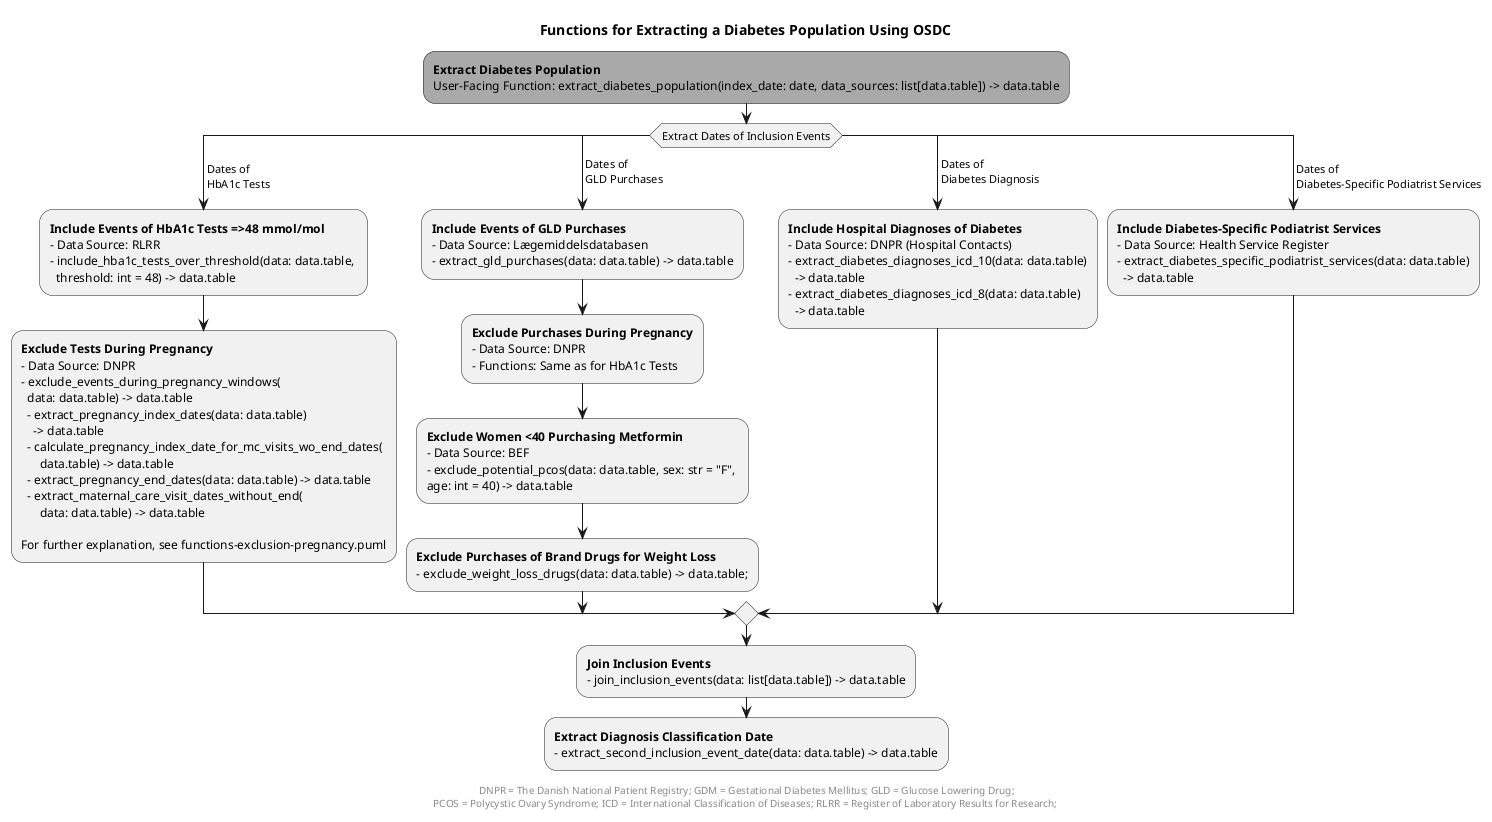 @startuml diabetes-population-functions 

title Functions for Extracting a Diabetes Population Using OSDC

' :Based on the following five data sources:
' - Lægemiddelsdatabasen / Medicine DB (not correct name)
' - Landspatient Registeret (LPR) (2 and 3)
' - Register of Laboratory Results for Research (RLRR) / Laboratoriedatabasens Forskertabel
' - Health Service Register / Sygesikringsregisteret
' - BEF: CPR-registerets befolkningstabel;

#darkgrey:**Extract Diabetes Population**
User-Facing Function: extract_diabetes_population(index_date: date, data_sources: list[data.table]) -> data.table;

switch (Extract Dates of Inclusion Events)
case ( Dates of\n HbA1c Tests)
    :**Include Events of HbA1c Tests =>48 mmol/mol**
    - Data Source: RLRR
    - include_hba1c_tests_over_threshold(data: data.table, 
      threshold: int = 48) -> data.table;
    :**Exclude Tests During Pregnancy**
    - Data Source: DNPR
    - exclude_events_during_pregnancy_windows(
      data: data.table) -> data.table
      - extract_pregnancy_index_dates(data: data.table) 
        -> data.table
      - calculate_pregnancy_index_date_for_mc_visits_wo_end_dates(
          data.table) -> data.table
      - extract_pregnancy_end_dates(data: data.table) -> data.table
      - extract_maternal_care_visit_dates_without_end(
          data: data.table) -> data.table

    For further explanation, see functions-exclusion-pregnancy.puml;
case ( Dates of\n GLD Purchases)
    :**Include Events of GLD Purchases**
    - Data Source: Lægemiddelsdatabasen
    - extract_gld_purchases(data: data.table) -> data.table;
    :**Exclude Purchases During Pregnancy**
    - Data Source: DNPR
    - Functions: Same as for HbA1c Tests;
    :**Exclude Women <40 Purchasing Metformin**
    - Data Source: BEF
    - exclude_potential_pcos(data: data.table, sex: str = "F", 
    age: int = 40) -> data.table;
    :**Exclude Purchases of Brand Drugs for Weight Loss**
    - exclude_weight_loss_drugs(data: data.table) -> data.table;;

case ( Dates of\n Diabetes Diagnosis)
    :**Include Hospital Diagnoses of Diabetes**
    - Data Source: DNPR (Hospital Contacts)
    - extract_diabetes_diagnoses_icd_10(data: data.table)
      -> data.table
    - extract_diabetes_diagnoses_icd_8(data: data.table)
      -> data.table;

case ( Dates of\n Diabetes-Specific Podiatrist Services)
    :**Include Diabetes-Specific Podiatrist Services**
    - Data Source: Health Service Register
    - extract_diabetes_specific_podiatrist_services(data: data.table)
      -> data.table;
endswitch

:**Join Inclusion Events**
- join_inclusion_events(data: list[data.table]) -> data.table;
:**Extract Diagnosis Classification Date**
- extract_second_inclusion_event_date(data: data.table) -> data.table;

center footer \n DNPR = The Danish National Patient Registry; GDM = Gestational Diabetes Mellitus; GLD = Glucose Lowering Drug;\nPCOS = Polycystic Ovary Syndrome; ICD = International Classification of Diseases; RLRR = Register of Laboratory Results for Research;

@enduml